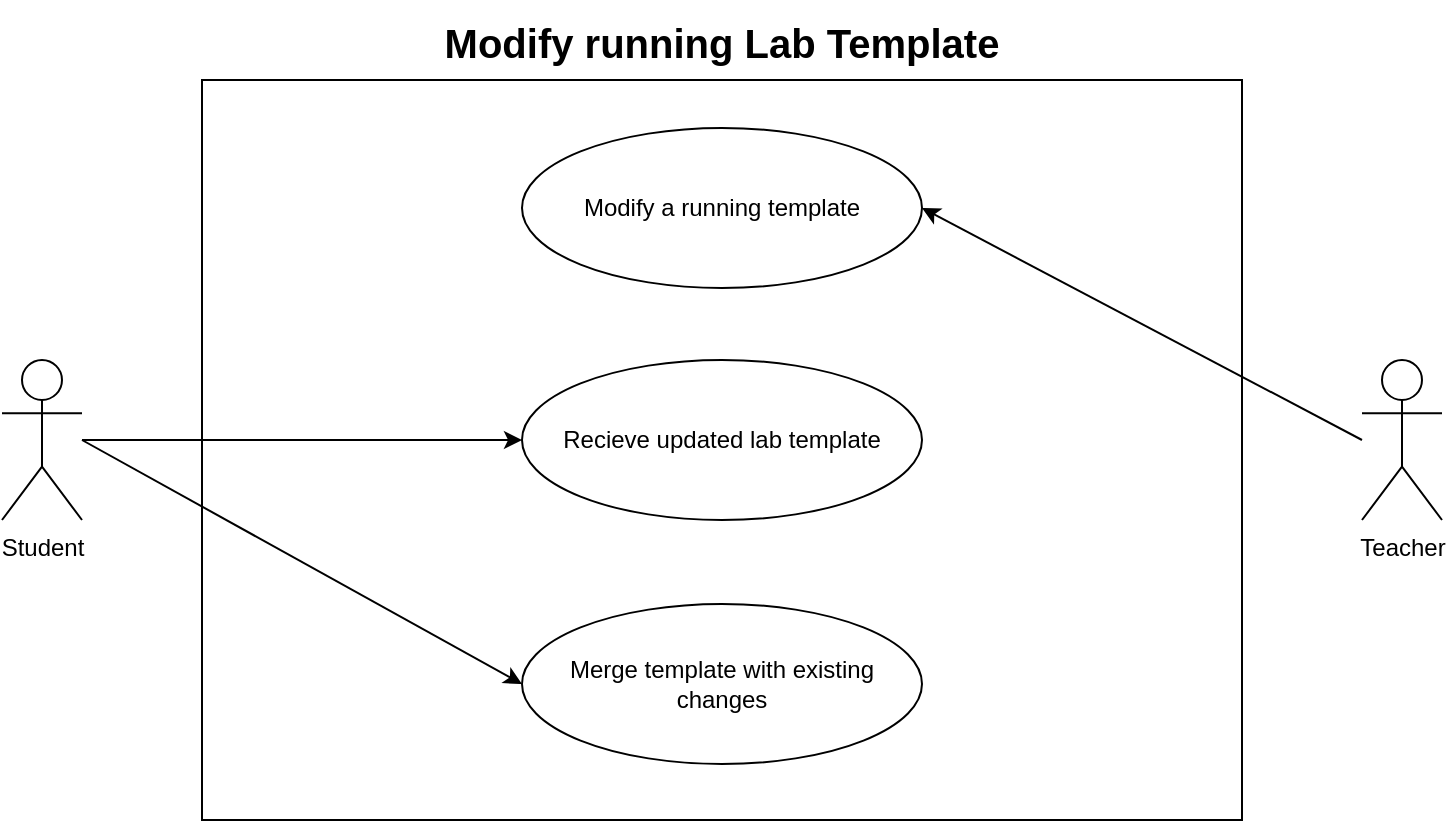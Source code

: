 <mxfile version="14.5.7" type="google"><diagram id="RSZ9qxIMECex7LJ1a7aa" name="Page-1"><mxGraphModel dx="1422" dy="795" grid="1" gridSize="10" guides="1" tooltips="1" connect="1" arrows="1" fold="1" page="1" pageScale="1" pageWidth="827" pageHeight="1169" math="0" shadow="0"><root><mxCell id="0"/><mxCell id="1" parent="0"/><mxCell id="NEqtmTj0_WgxCSDd6028-2" value="" style="html=1;" parent="1" vertex="1"><mxGeometry x="160" y="40" width="520" height="370" as="geometry"/></mxCell><mxCell id="NEqtmTj0_WgxCSDd6028-3" value="Modify a running template" style="ellipse;whiteSpace=wrap;html=1;" parent="1" vertex="1"><mxGeometry x="320" y="64" width="200" height="80" as="geometry"/></mxCell><mxCell id="NEqtmTj0_WgxCSDd6028-9" value="Modify running Lab Template" style="text;align=center;fontStyle=1;verticalAlign=middle;spacingLeft=3;spacingRight=3;strokeColor=none;rotatable=0;points=[[0,0.5],[1,0.5]];portConstraint=eastwest;fontSize=20;" parent="1" vertex="1"><mxGeometry x="320" width="200" height="40" as="geometry"/></mxCell><mxCell id="onud8UtHGvtTdde3qIGa-2" value="Recieve updated lab template" style="ellipse;whiteSpace=wrap;html=1;" parent="1" vertex="1"><mxGeometry x="320" y="180" width="200" height="80" as="geometry"/></mxCell><mxCell id="onud8UtHGvtTdde3qIGa-3" value="Merge template with existing changes" style="ellipse;whiteSpace=wrap;html=1;" parent="1" vertex="1"><mxGeometry x="320" y="302" width="200" height="80" as="geometry"/></mxCell><mxCell id="onud8UtHGvtTdde3qIGa-9" value="Teacher" style="shape=umlActor;verticalLabelPosition=bottom;labelBackgroundColor=#ffffff;verticalAlign=top;html=1;" parent="1" vertex="1"><mxGeometry x="740" y="180" width="40" height="80" as="geometry"/></mxCell><mxCell id="QNNzQO8wIZih56x_qdn9-9" value="" style="endArrow=classic;html=1;entryX=0;entryY=0.5;entryDx=0;entryDy=0;" parent="1" target="onud8UtHGvtTdde3qIGa-2" edge="1"><mxGeometry width="50" height="50" relative="1" as="geometry"><mxPoint x="100" y="220" as="sourcePoint"/><mxPoint x="370.0" y="154.0" as="targetPoint"/></mxGeometry></mxCell><mxCell id="QNNzQO8wIZih56x_qdn9-10" value="" style="endArrow=classic;html=1;entryX=1;entryY=0.5;entryDx=0;entryDy=0;" parent="1" target="NEqtmTj0_WgxCSDd6028-3" edge="1"><mxGeometry width="50" height="50" relative="1" as="geometry"><mxPoint x="740" y="220" as="sourcePoint"/><mxPoint x="960" y="100.0" as="targetPoint"/></mxGeometry></mxCell><mxCell id="QNNzQO8wIZih56x_qdn9-20" value="" style="endArrow=classic;html=1;entryX=0;entryY=0.5;entryDx=0;entryDy=0;" parent="1" target="onud8UtHGvtTdde3qIGa-3" edge="1"><mxGeometry width="50" height="50" relative="1" as="geometry"><mxPoint x="100" y="220" as="sourcePoint"/><mxPoint x="350.0" y="488.0" as="targetPoint"/></mxGeometry></mxCell><mxCell id="QNNzQO8wIZih56x_qdn9-28" value="Student" style="shape=umlActor;verticalLabelPosition=bottom;labelBackgroundColor=#ffffff;verticalAlign=top;html=1;" parent="1" vertex="1"><mxGeometry x="60" y="180" width="40" height="80" as="geometry"/></mxCell></root></mxGraphModel></diagram></mxfile>